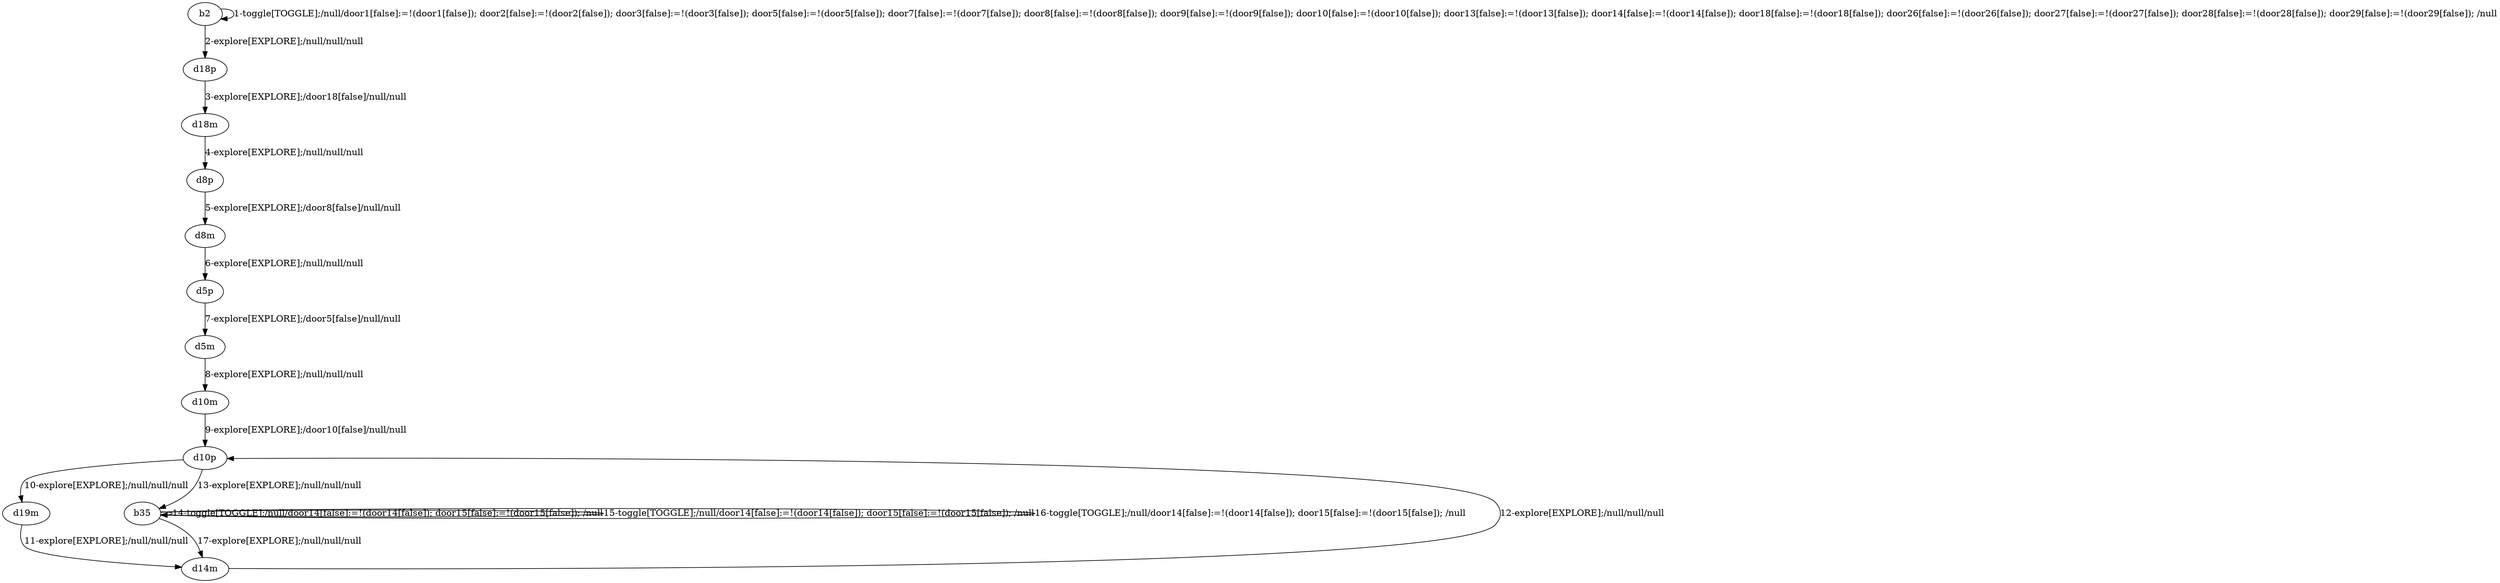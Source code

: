 # Total number of goals covered by this test: 2
# d14m --> d10p
# d19m --> d14m

digraph g {
"b2" -> "b2" [label = "1-toggle[TOGGLE];/null/door1[false]:=!(door1[false]); door2[false]:=!(door2[false]); door3[false]:=!(door3[false]); door5[false]:=!(door5[false]); door7[false]:=!(door7[false]); door8[false]:=!(door8[false]); door9[false]:=!(door9[false]); door10[false]:=!(door10[false]); door13[false]:=!(door13[false]); door14[false]:=!(door14[false]); door18[false]:=!(door18[false]); door26[false]:=!(door26[false]); door27[false]:=!(door27[false]); door28[false]:=!(door28[false]); door29[false]:=!(door29[false]); /null"];
"b2" -> "d18p" [label = "2-explore[EXPLORE];/null/null/null"];
"d18p" -> "d18m" [label = "3-explore[EXPLORE];/door18[false]/null/null"];
"d18m" -> "d8p" [label = "4-explore[EXPLORE];/null/null/null"];
"d8p" -> "d8m" [label = "5-explore[EXPLORE];/door8[false]/null/null"];
"d8m" -> "d5p" [label = "6-explore[EXPLORE];/null/null/null"];
"d5p" -> "d5m" [label = "7-explore[EXPLORE];/door5[false]/null/null"];
"d5m" -> "d10m" [label = "8-explore[EXPLORE];/null/null/null"];
"d10m" -> "d10p" [label = "9-explore[EXPLORE];/door10[false]/null/null"];
"d10p" -> "d19m" [label = "10-explore[EXPLORE];/null/null/null"];
"d19m" -> "d14m" [label = "11-explore[EXPLORE];/null/null/null"];
"d14m" -> "d10p" [label = "12-explore[EXPLORE];/null/null/null"];
"d10p" -> "b35" [label = "13-explore[EXPLORE];/null/null/null"];
"b35" -> "b35" [label = "14-toggle[TOGGLE];/null/door14[false]:=!(door14[false]); door15[false]:=!(door15[false]); /null"];
"b35" -> "b35" [label = "15-toggle[TOGGLE];/null/door14[false]:=!(door14[false]); door15[false]:=!(door15[false]); /null"];
"b35" -> "b35" [label = "16-toggle[TOGGLE];/null/door14[false]:=!(door14[false]); door15[false]:=!(door15[false]); /null"];
"b35" -> "d14m" [label = "17-explore[EXPLORE];/null/null/null"];
}